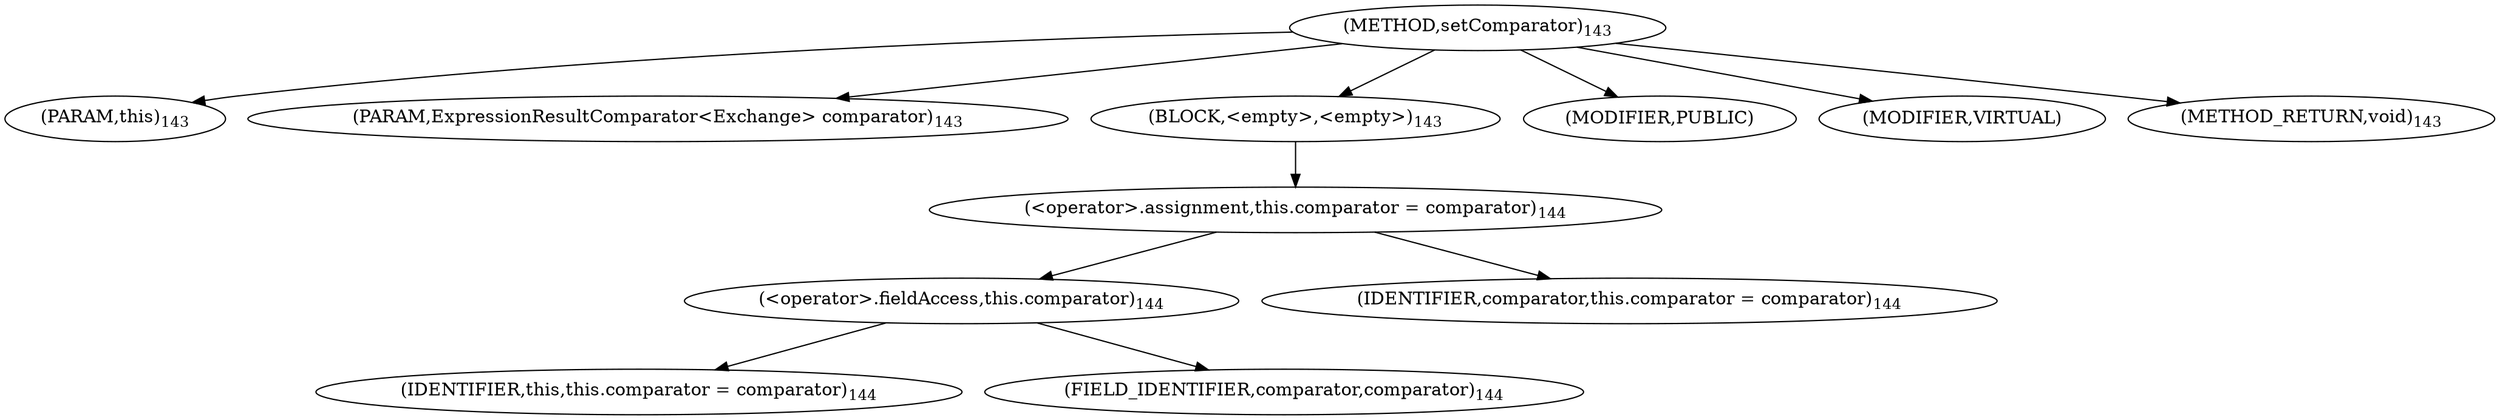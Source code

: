 digraph "setComparator" {  
"153" [label = <(METHOD,setComparator)<SUB>143</SUB>> ]
"16" [label = <(PARAM,this)<SUB>143</SUB>> ]
"154" [label = <(PARAM,ExpressionResultComparator&lt;Exchange&gt; comparator)<SUB>143</SUB>> ]
"155" [label = <(BLOCK,&lt;empty&gt;,&lt;empty&gt;)<SUB>143</SUB>> ]
"156" [label = <(&lt;operator&gt;.assignment,this.comparator = comparator)<SUB>144</SUB>> ]
"157" [label = <(&lt;operator&gt;.fieldAccess,this.comparator)<SUB>144</SUB>> ]
"15" [label = <(IDENTIFIER,this,this.comparator = comparator)<SUB>144</SUB>> ]
"158" [label = <(FIELD_IDENTIFIER,comparator,comparator)<SUB>144</SUB>> ]
"159" [label = <(IDENTIFIER,comparator,this.comparator = comparator)<SUB>144</SUB>> ]
"160" [label = <(MODIFIER,PUBLIC)> ]
"161" [label = <(MODIFIER,VIRTUAL)> ]
"162" [label = <(METHOD_RETURN,void)<SUB>143</SUB>> ]
  "153" -> "16" 
  "153" -> "154" 
  "153" -> "155" 
  "153" -> "160" 
  "153" -> "161" 
  "153" -> "162" 
  "155" -> "156" 
  "156" -> "157" 
  "156" -> "159" 
  "157" -> "15" 
  "157" -> "158" 
}

